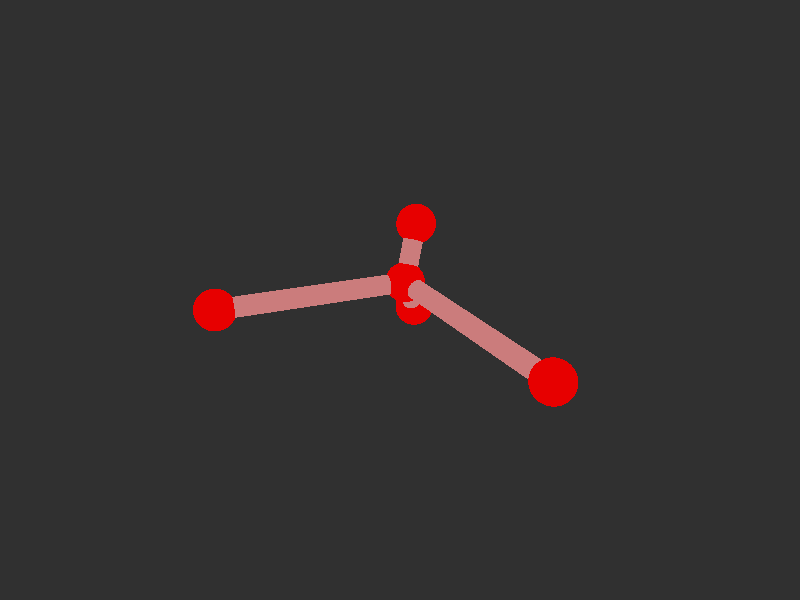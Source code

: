 #version 3.7; 
    global_settings { assumed_gamma 1.0 }
    

    camera {
    location  <20, 20, 20>
    right     x*image_width/image_height
    look_at   <0, 0, 0>
    angle 58
    }

    background { color rgb<1,1,1>*0.03 }


    light_source { <-20, 30, -25> color red 0.6 green 0.6 blue 0.6 }
    light_source { < 20, 30, -25> color red 0.6 green 0.6 blue 0.6 }
    
    #declare m = 1;
    union {

    union {
    sphere { m*<-1.4592510882594913,-0.181200809771132,-1.1008974043850719>, 1 }        
    sphere {  m*<-0.046839325255230047,0.27850702085890494,8.788134410140671>, 1 }
    sphere {  m*<6.807048626346608,0.10295509794994068,-5.443903572944869>, 1 }
    sphere {  m*<-3.132234020602266,2.1480703271494885,-1.9815857607273293>, 1}
    sphere { m*<-2.8644467995644347,-2.739621615254409,-1.7920394755647588>, 1 }    

        pigment { color rgb<0.8,0,0>  }
    finish { ambient 0.1 diffuse 0.7 phong 1 }
    }    
    union {
    cylinder { m*<-0.046839325255230047,0.27850702085890494,8.788134410140671>, <-1.4592510882594913,-0.181200809771132,-1.1008974043850719>, 0.5 }
    cylinder { m*<6.807048626346608,0.10295509794994068,-5.443903572944869>, <-1.4592510882594913,-0.181200809771132,-1.1008974043850719>, 0.5}
    cylinder { m*<-3.132234020602266,2.1480703271494885,-1.9815857607273293>, <-1.4592510882594913,-0.181200809771132,-1.1008974043850719>, 0.5 }
    cylinder {  m*<-2.8644467995644347,-2.739621615254409,-1.7920394755647588>, <-1.4592510882594913,-0.181200809771132,-1.1008974043850719>, 0.5}

    pigment { color rgb<0.6,.2,.2>  }
    finish { ambient 0.1 diffuse 0.7 phong 1 }    
    }
    
    // rotate <0, 0, 0>
    }
    #version 3.7; 
    global_settings { assumed_gamma 1.0 }
    

    camera {
    location  <20, 20, 20>
    right     x*image_width/image_height
    look_at   <0, 0, 0>
    angle 58
    }

    background { color rgb<1,1,1>*0.03 }


    light_source { <-20, 30, -25> color red 0.6 green 0.6 blue 0.6 }
    light_source { < 20, 30, -25> color red 0.6 green 0.6 blue 0.6 }
    
    #declare m = 1;
    union {

    union {
    sphere { m*<-1.4592510882594913,-0.181200809771132,-1.1008974043850719>, 1 }        
    sphere {  m*<-0.046839325255230047,0.27850702085890494,8.788134410140671>, 1 }
    sphere {  m*<6.807048626346608,0.10295509794994068,-5.443903572944869>, 1 }
    sphere {  m*<-3.132234020602266,2.1480703271494885,-1.9815857607273293>, 1}
    sphere { m*<-2.8644467995644347,-2.739621615254409,-1.7920394755647588>, 1 }    

        pigment { color rgb<0.8,0,0>  }
    finish { ambient 0.1 diffuse 0.7 phong 1 }
    }    
    union {
    cylinder { m*<-0.046839325255230047,0.27850702085890494,8.788134410140671>, <-1.4592510882594913,-0.181200809771132,-1.1008974043850719>, 0.5 }
    cylinder { m*<6.807048626346608,0.10295509794994068,-5.443903572944869>, <-1.4592510882594913,-0.181200809771132,-1.1008974043850719>, 0.5}
    cylinder { m*<-3.132234020602266,2.1480703271494885,-1.9815857607273293>, <-1.4592510882594913,-0.181200809771132,-1.1008974043850719>, 0.5 }
    cylinder {  m*<-2.8644467995644347,-2.739621615254409,-1.7920394755647588>, <-1.4592510882594913,-0.181200809771132,-1.1008974043850719>, 0.5}

    pigment { color rgb<0.6,.2,.2>  }
    finish { ambient 0.1 diffuse 0.7 phong 1 }    
    }
    
    // rotate <0, 0, 0>
    }
    